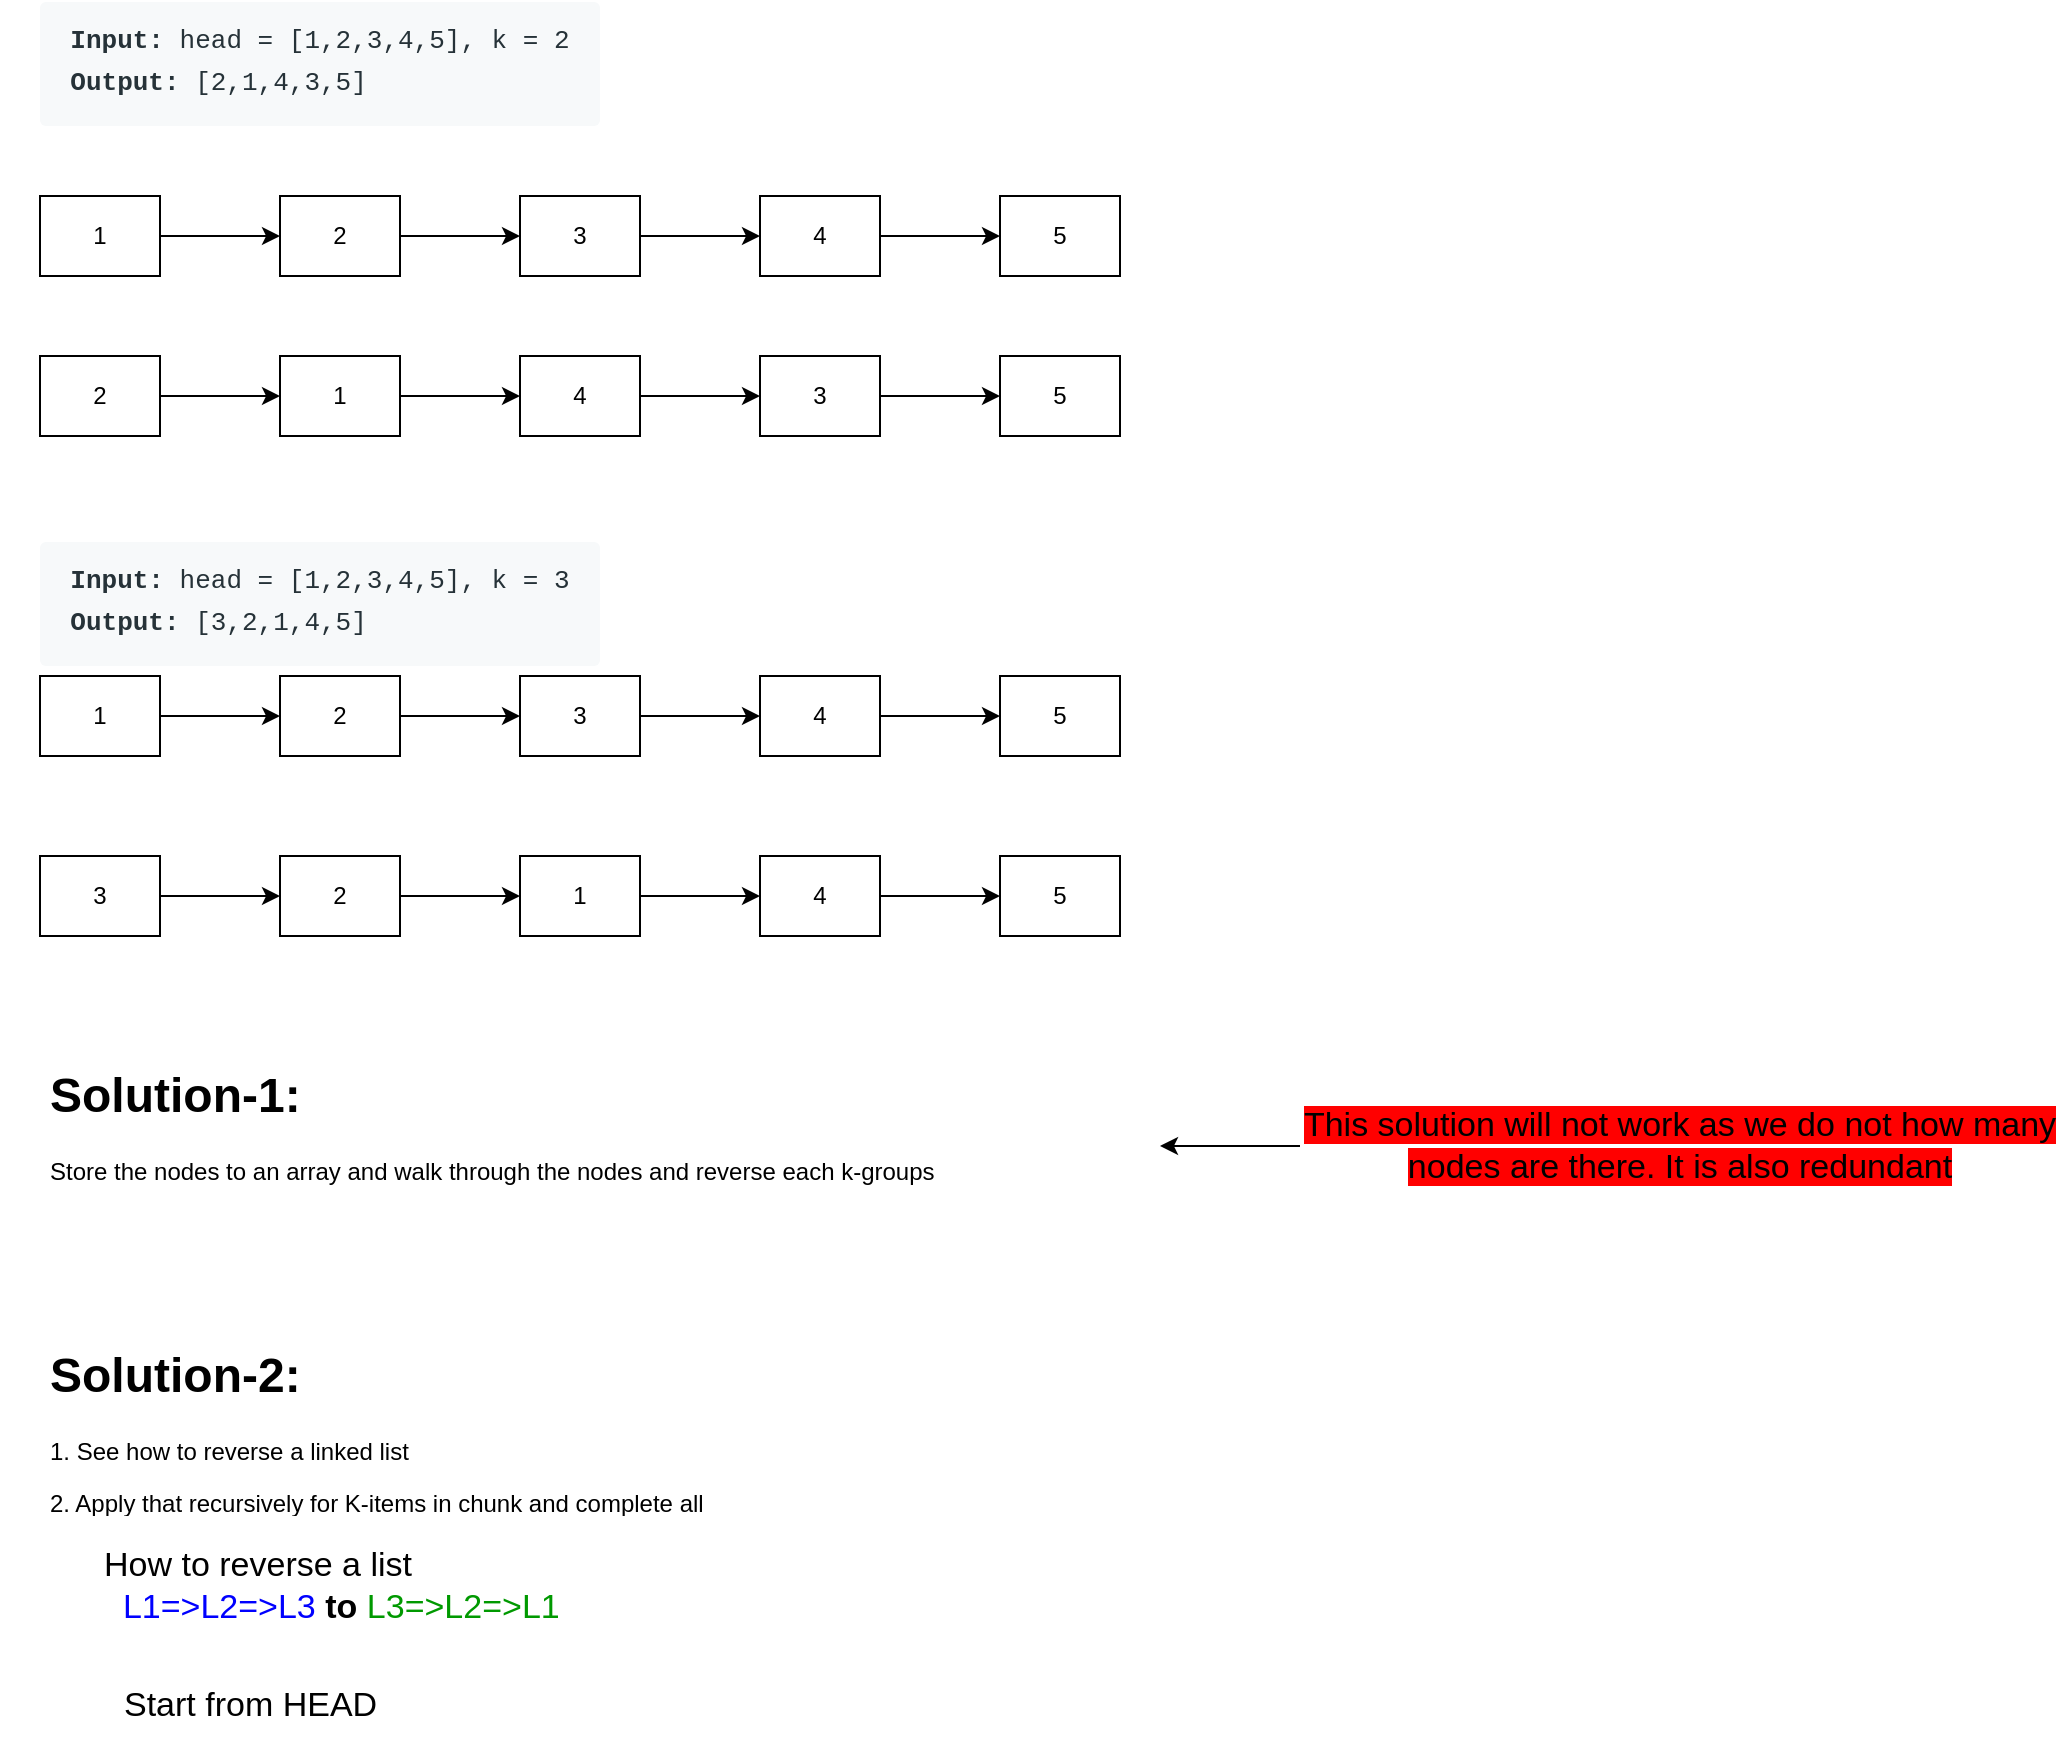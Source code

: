 <mxfile version="18.0.7" type="device"><diagram id="Zj_9vbVRV-33A3IyrwjT" name="Page-1"><mxGraphModel dx="1350" dy="841" grid="1" gridSize="10" guides="1" tooltips="1" connect="1" arrows="1" fold="1" page="1" pageScale="1" pageWidth="850" pageHeight="1100" math="0" shadow="0"><root><mxCell id="0"/><mxCell id="1" parent="0"/><mxCell id="w4srZRkxFPGDOHH7bruY-3" value="" style="group" vertex="1" connectable="0" parent="1"><mxGeometry x="120" y="530" width="1010" height="90" as="geometry"/></mxCell><mxCell id="ZzAp1bRxT6jJ3LvRtG2B-42" value="&lt;h1&gt;Solution-1:&lt;/h1&gt;&lt;p&gt;Store the nodes to an array and walk through the nodes and reverse each k-groups&lt;/p&gt;" style="text;html=1;strokeColor=none;fillColor=none;spacing=5;spacingTop=-20;whiteSpace=wrap;overflow=hidden;rounded=0;" parent="w4srZRkxFPGDOHH7bruY-3" vertex="1"><mxGeometry width="560" height="90" as="geometry"/></mxCell><mxCell id="w4srZRkxFPGDOHH7bruY-2" style="edgeStyle=orthogonalEdgeStyle;rounded=0;orthogonalLoop=1;jettySize=auto;html=1;fontSize=17;" edge="1" parent="w4srZRkxFPGDOHH7bruY-3" source="w4srZRkxFPGDOHH7bruY-1" target="ZzAp1bRxT6jJ3LvRtG2B-42"><mxGeometry relative="1" as="geometry"/></mxCell><mxCell id="w4srZRkxFPGDOHH7bruY-1" value="&lt;font style=&quot;font-size: 17px; background-color: rgb(255, 0, 0);&quot;&gt;This solution will not work as we do not how many nodes are there. It is also redundant&lt;/font&gt;" style="text;html=1;strokeColor=none;fillColor=none;align=center;verticalAlign=middle;whiteSpace=wrap;rounded=0;" vertex="1" parent="w4srZRkxFPGDOHH7bruY-3"><mxGeometry x="630" y="15" width="380" height="60" as="geometry"/></mxCell><mxCell id="w4srZRkxFPGDOHH7bruY-4" value="" style="group" vertex="1" connectable="0" parent="1"><mxGeometry x="100" y="280" width="560" height="190" as="geometry"/></mxCell><mxCell id="ZzAp1bRxT6jJ3LvRtG2B-24" value="1" style="rounded=0;whiteSpace=wrap;html=1;" parent="w4srZRkxFPGDOHH7bruY-4" vertex="1"><mxGeometry x="20" y="60" width="60" height="40" as="geometry"/></mxCell><mxCell id="ZzAp1bRxT6jJ3LvRtG2B-26" value="2" style="rounded=0;whiteSpace=wrap;html=1;" parent="w4srZRkxFPGDOHH7bruY-4" vertex="1"><mxGeometry x="140" y="60" width="60" height="40" as="geometry"/></mxCell><mxCell id="ZzAp1bRxT6jJ3LvRtG2B-23" style="edgeStyle=orthogonalEdgeStyle;rounded=0;orthogonalLoop=1;jettySize=auto;html=1;entryX=0;entryY=0.5;entryDx=0;entryDy=0;" parent="w4srZRkxFPGDOHH7bruY-4" source="ZzAp1bRxT6jJ3LvRtG2B-24" target="ZzAp1bRxT6jJ3LvRtG2B-26" edge="1"><mxGeometry relative="1" as="geometry"/></mxCell><mxCell id="ZzAp1bRxT6jJ3LvRtG2B-28" value="3" style="rounded=0;whiteSpace=wrap;html=1;" parent="w4srZRkxFPGDOHH7bruY-4" vertex="1"><mxGeometry x="260" y="60" width="60" height="40" as="geometry"/></mxCell><mxCell id="ZzAp1bRxT6jJ3LvRtG2B-25" style="edgeStyle=orthogonalEdgeStyle;rounded=0;orthogonalLoop=1;jettySize=auto;html=1;entryX=0;entryY=0.5;entryDx=0;entryDy=0;" parent="w4srZRkxFPGDOHH7bruY-4" source="ZzAp1bRxT6jJ3LvRtG2B-26" target="ZzAp1bRxT6jJ3LvRtG2B-28" edge="1"><mxGeometry relative="1" as="geometry"/></mxCell><mxCell id="ZzAp1bRxT6jJ3LvRtG2B-30" value="4" style="rounded=0;whiteSpace=wrap;html=1;" parent="w4srZRkxFPGDOHH7bruY-4" vertex="1"><mxGeometry x="380" y="60" width="60" height="40" as="geometry"/></mxCell><mxCell id="ZzAp1bRxT6jJ3LvRtG2B-27" style="edgeStyle=orthogonalEdgeStyle;rounded=0;orthogonalLoop=1;jettySize=auto;html=1;" parent="w4srZRkxFPGDOHH7bruY-4" source="ZzAp1bRxT6jJ3LvRtG2B-28" target="ZzAp1bRxT6jJ3LvRtG2B-30" edge="1"><mxGeometry relative="1" as="geometry"/></mxCell><mxCell id="ZzAp1bRxT6jJ3LvRtG2B-31" value="5" style="rounded=0;whiteSpace=wrap;html=1;" parent="w4srZRkxFPGDOHH7bruY-4" vertex="1"><mxGeometry x="500" y="60" width="60" height="40" as="geometry"/></mxCell><mxCell id="ZzAp1bRxT6jJ3LvRtG2B-29" style="edgeStyle=orthogonalEdgeStyle;rounded=0;orthogonalLoop=1;jettySize=auto;html=1;" parent="w4srZRkxFPGDOHH7bruY-4" source="ZzAp1bRxT6jJ3LvRtG2B-30" target="ZzAp1bRxT6jJ3LvRtG2B-31" edge="1"><mxGeometry relative="1" as="geometry"/></mxCell><mxCell id="ZzAp1bRxT6jJ3LvRtG2B-32" value="&lt;pre style=&quot;box-sizing: border-box; font-family: SFMono-Regular, Consolas, &amp;quot;Liberation Mono&amp;quot;, Menlo, Courier, monospace; font-size: 13px; margin-top: 0px; margin-bottom: 1em; overflow: auto; background: rgb(247, 249, 250); padding: 10px 15px; color: rgb(38, 50, 56); line-height: 1.6; border-radius: 3px; text-align: start;&quot;&gt;&lt;span style=&quot;box-sizing: border-box; font-weight: bolder;&quot;&gt;Input:&lt;/span&gt; head = [1,2,3,4,5], k = 3&lt;br/&gt;&lt;span style=&quot;box-sizing: border-box; font-weight: bolder;&quot;&gt;Output:&lt;/span&gt; [3,2,1,4,5]&lt;/pre&gt;" style="text;html=1;strokeColor=none;fillColor=none;align=center;verticalAlign=middle;whiteSpace=wrap;rounded=0;" parent="w4srZRkxFPGDOHH7bruY-4" vertex="1"><mxGeometry width="320" height="60" as="geometry"/></mxCell><mxCell id="ZzAp1bRxT6jJ3LvRtG2B-34" value="3" style="rounded=0;whiteSpace=wrap;html=1;" parent="w4srZRkxFPGDOHH7bruY-4" vertex="1"><mxGeometry x="20" y="150" width="60" height="40" as="geometry"/></mxCell><mxCell id="ZzAp1bRxT6jJ3LvRtG2B-36" value="2" style="rounded=0;whiteSpace=wrap;html=1;" parent="w4srZRkxFPGDOHH7bruY-4" vertex="1"><mxGeometry x="140" y="150" width="60" height="40" as="geometry"/></mxCell><mxCell id="ZzAp1bRxT6jJ3LvRtG2B-33" style="edgeStyle=orthogonalEdgeStyle;rounded=0;orthogonalLoop=1;jettySize=auto;html=1;entryX=0;entryY=0.5;entryDx=0;entryDy=0;" parent="w4srZRkxFPGDOHH7bruY-4" source="ZzAp1bRxT6jJ3LvRtG2B-34" target="ZzAp1bRxT6jJ3LvRtG2B-36" edge="1"><mxGeometry relative="1" as="geometry"/></mxCell><mxCell id="ZzAp1bRxT6jJ3LvRtG2B-38" value="1" style="rounded=0;whiteSpace=wrap;html=1;" parent="w4srZRkxFPGDOHH7bruY-4" vertex="1"><mxGeometry x="260" y="150" width="60" height="40" as="geometry"/></mxCell><mxCell id="ZzAp1bRxT6jJ3LvRtG2B-35" style="edgeStyle=orthogonalEdgeStyle;rounded=0;orthogonalLoop=1;jettySize=auto;html=1;entryX=0;entryY=0.5;entryDx=0;entryDy=0;" parent="w4srZRkxFPGDOHH7bruY-4" source="ZzAp1bRxT6jJ3LvRtG2B-36" target="ZzAp1bRxT6jJ3LvRtG2B-38" edge="1"><mxGeometry relative="1" as="geometry"/></mxCell><mxCell id="ZzAp1bRxT6jJ3LvRtG2B-40" value="4" style="rounded=0;whiteSpace=wrap;html=1;" parent="w4srZRkxFPGDOHH7bruY-4" vertex="1"><mxGeometry x="380" y="150" width="60" height="40" as="geometry"/></mxCell><mxCell id="ZzAp1bRxT6jJ3LvRtG2B-37" style="edgeStyle=orthogonalEdgeStyle;rounded=0;orthogonalLoop=1;jettySize=auto;html=1;" parent="w4srZRkxFPGDOHH7bruY-4" source="ZzAp1bRxT6jJ3LvRtG2B-38" target="ZzAp1bRxT6jJ3LvRtG2B-40" edge="1"><mxGeometry relative="1" as="geometry"/></mxCell><mxCell id="ZzAp1bRxT6jJ3LvRtG2B-41" value="5" style="rounded=0;whiteSpace=wrap;html=1;" parent="w4srZRkxFPGDOHH7bruY-4" vertex="1"><mxGeometry x="500" y="150" width="60" height="40" as="geometry"/></mxCell><mxCell id="ZzAp1bRxT6jJ3LvRtG2B-39" style="edgeStyle=orthogonalEdgeStyle;rounded=0;orthogonalLoop=1;jettySize=auto;html=1;" parent="w4srZRkxFPGDOHH7bruY-4" source="ZzAp1bRxT6jJ3LvRtG2B-40" target="ZzAp1bRxT6jJ3LvRtG2B-41" edge="1"><mxGeometry relative="1" as="geometry"/></mxCell><mxCell id="w4srZRkxFPGDOHH7bruY-5" value="" style="group" vertex="1" connectable="0" parent="1"><mxGeometry x="120" y="10" width="540" height="210" as="geometry"/></mxCell><mxCell id="ZzAp1bRxT6jJ3LvRtG2B-1" value="1" style="rounded=0;whiteSpace=wrap;html=1;" parent="w4srZRkxFPGDOHH7bruY-5" vertex="1"><mxGeometry y="90" width="60" height="40" as="geometry"/></mxCell><mxCell id="ZzAp1bRxT6jJ3LvRtG2B-2" value="2" style="rounded=0;whiteSpace=wrap;html=1;" parent="w4srZRkxFPGDOHH7bruY-5" vertex="1"><mxGeometry x="120" y="90" width="60" height="40" as="geometry"/></mxCell><mxCell id="ZzAp1bRxT6jJ3LvRtG2B-9" style="edgeStyle=orthogonalEdgeStyle;rounded=0;orthogonalLoop=1;jettySize=auto;html=1;entryX=0;entryY=0.5;entryDx=0;entryDy=0;" parent="w4srZRkxFPGDOHH7bruY-5" source="ZzAp1bRxT6jJ3LvRtG2B-1" target="ZzAp1bRxT6jJ3LvRtG2B-2" edge="1"><mxGeometry relative="1" as="geometry"/></mxCell><mxCell id="ZzAp1bRxT6jJ3LvRtG2B-5" value="3" style="rounded=0;whiteSpace=wrap;html=1;" parent="w4srZRkxFPGDOHH7bruY-5" vertex="1"><mxGeometry x="240" y="90" width="60" height="40" as="geometry"/></mxCell><mxCell id="ZzAp1bRxT6jJ3LvRtG2B-10" style="edgeStyle=orthogonalEdgeStyle;rounded=0;orthogonalLoop=1;jettySize=auto;html=1;entryX=0;entryY=0.5;entryDx=0;entryDy=0;" parent="w4srZRkxFPGDOHH7bruY-5" source="ZzAp1bRxT6jJ3LvRtG2B-2" target="ZzAp1bRxT6jJ3LvRtG2B-5" edge="1"><mxGeometry relative="1" as="geometry"/></mxCell><mxCell id="ZzAp1bRxT6jJ3LvRtG2B-6" value="4" style="rounded=0;whiteSpace=wrap;html=1;" parent="w4srZRkxFPGDOHH7bruY-5" vertex="1"><mxGeometry x="360" y="90" width="60" height="40" as="geometry"/></mxCell><mxCell id="ZzAp1bRxT6jJ3LvRtG2B-11" style="edgeStyle=orthogonalEdgeStyle;rounded=0;orthogonalLoop=1;jettySize=auto;html=1;" parent="w4srZRkxFPGDOHH7bruY-5" source="ZzAp1bRxT6jJ3LvRtG2B-5" target="ZzAp1bRxT6jJ3LvRtG2B-6" edge="1"><mxGeometry relative="1" as="geometry"/></mxCell><mxCell id="ZzAp1bRxT6jJ3LvRtG2B-7" value="5" style="rounded=0;whiteSpace=wrap;html=1;" parent="w4srZRkxFPGDOHH7bruY-5" vertex="1"><mxGeometry x="480" y="90" width="60" height="40" as="geometry"/></mxCell><mxCell id="ZzAp1bRxT6jJ3LvRtG2B-12" style="edgeStyle=orthogonalEdgeStyle;rounded=0;orthogonalLoop=1;jettySize=auto;html=1;" parent="w4srZRkxFPGDOHH7bruY-5" source="ZzAp1bRxT6jJ3LvRtG2B-6" target="ZzAp1bRxT6jJ3LvRtG2B-7" edge="1"><mxGeometry relative="1" as="geometry"/></mxCell><mxCell id="ZzAp1bRxT6jJ3LvRtG2B-13" value="&lt;pre style=&quot;box-sizing: border-box; font-family: SFMono-Regular, Consolas, &amp;quot;Liberation Mono&amp;quot;, Menlo, Courier, monospace; font-size: 13px; margin-top: 0px; margin-bottom: 1em; overflow: auto; background: rgb(247, 249, 250); padding: 10px 15px; color: rgb(38, 50, 56); line-height: 1.6; border-radius: 3px; text-align: start;&quot;&gt;&lt;span style=&quot;box-sizing: border-box; font-weight: bolder;&quot;&gt;Input:&lt;/span&gt; head = [1,2,3,4,5], k = 2&lt;br/&gt;&lt;span style=&quot;box-sizing: border-box; font-weight: bolder;&quot;&gt;Output:&lt;/span&gt; [2,1,4,3,5]&lt;/pre&gt;" style="text;html=1;strokeColor=none;fillColor=none;align=center;verticalAlign=middle;whiteSpace=wrap;rounded=0;" parent="w4srZRkxFPGDOHH7bruY-5" vertex="1"><mxGeometry x="20" width="240" height="60" as="geometry"/></mxCell><mxCell id="ZzAp1bRxT6jJ3LvRtG2B-15" value="2" style="rounded=0;whiteSpace=wrap;html=1;" parent="w4srZRkxFPGDOHH7bruY-5" vertex="1"><mxGeometry y="170" width="60" height="40" as="geometry"/></mxCell><mxCell id="ZzAp1bRxT6jJ3LvRtG2B-17" value="1" style="rounded=0;whiteSpace=wrap;html=1;" parent="w4srZRkxFPGDOHH7bruY-5" vertex="1"><mxGeometry x="120" y="170" width="60" height="40" as="geometry"/></mxCell><mxCell id="ZzAp1bRxT6jJ3LvRtG2B-14" style="edgeStyle=orthogonalEdgeStyle;rounded=0;orthogonalLoop=1;jettySize=auto;html=1;entryX=0;entryY=0.5;entryDx=0;entryDy=0;" parent="w4srZRkxFPGDOHH7bruY-5" source="ZzAp1bRxT6jJ3LvRtG2B-15" target="ZzAp1bRxT6jJ3LvRtG2B-17" edge="1"><mxGeometry relative="1" as="geometry"/></mxCell><mxCell id="ZzAp1bRxT6jJ3LvRtG2B-19" value="4" style="rounded=0;whiteSpace=wrap;html=1;" parent="w4srZRkxFPGDOHH7bruY-5" vertex="1"><mxGeometry x="240" y="170" width="60" height="40" as="geometry"/></mxCell><mxCell id="ZzAp1bRxT6jJ3LvRtG2B-16" style="edgeStyle=orthogonalEdgeStyle;rounded=0;orthogonalLoop=1;jettySize=auto;html=1;entryX=0;entryY=0.5;entryDx=0;entryDy=0;" parent="w4srZRkxFPGDOHH7bruY-5" source="ZzAp1bRxT6jJ3LvRtG2B-17" target="ZzAp1bRxT6jJ3LvRtG2B-19" edge="1"><mxGeometry relative="1" as="geometry"/></mxCell><mxCell id="ZzAp1bRxT6jJ3LvRtG2B-21" value="3" style="rounded=0;whiteSpace=wrap;html=1;" parent="w4srZRkxFPGDOHH7bruY-5" vertex="1"><mxGeometry x="360" y="170" width="60" height="40" as="geometry"/></mxCell><mxCell id="ZzAp1bRxT6jJ3LvRtG2B-18" style="edgeStyle=orthogonalEdgeStyle;rounded=0;orthogonalLoop=1;jettySize=auto;html=1;" parent="w4srZRkxFPGDOHH7bruY-5" source="ZzAp1bRxT6jJ3LvRtG2B-19" target="ZzAp1bRxT6jJ3LvRtG2B-21" edge="1"><mxGeometry relative="1" as="geometry"/></mxCell><mxCell id="ZzAp1bRxT6jJ3LvRtG2B-22" value="5" style="rounded=0;whiteSpace=wrap;html=1;" parent="w4srZRkxFPGDOHH7bruY-5" vertex="1"><mxGeometry x="480" y="170" width="60" height="40" as="geometry"/></mxCell><mxCell id="ZzAp1bRxT6jJ3LvRtG2B-20" style="edgeStyle=orthogonalEdgeStyle;rounded=0;orthogonalLoop=1;jettySize=auto;html=1;" parent="w4srZRkxFPGDOHH7bruY-5" source="ZzAp1bRxT6jJ3LvRtG2B-21" target="ZzAp1bRxT6jJ3LvRtG2B-22" edge="1"><mxGeometry relative="1" as="geometry"/></mxCell><mxCell id="w4srZRkxFPGDOHH7bruY-8" value="&lt;h1&gt;Solution-2:&lt;/h1&gt;&lt;p&gt;1. See how to reverse a linked list&lt;/p&gt;&lt;p&gt;2. Apply that recursively for K-items in chunk and complete all&lt;/p&gt;" style="text;html=1;strokeColor=none;fillColor=none;spacing=5;spacingTop=-20;whiteSpace=wrap;overflow=hidden;rounded=0;" vertex="1" parent="1"><mxGeometry x="120" y="670" width="560" height="90" as="geometry"/></mxCell><mxCell id="w4srZRkxFPGDOHH7bruY-12" value="How to reverse a list&lt;br&gt;&amp;nbsp; &lt;font color=&quot;#0000ff&quot;&gt;L1=&amp;gt;L2=&amp;gt;L3&lt;/font&gt; &lt;b&gt;to&lt;/b&gt; &lt;font color=&quot;#009900&quot;&gt;L3=&amp;gt;L2=&amp;gt;L1&lt;/font&gt;" style="text;html=1;strokeColor=none;fillColor=none;align=left;verticalAlign=middle;whiteSpace=wrap;rounded=0;labelBackgroundColor=#FFFFFF;fontSize=17;" vertex="1" parent="1"><mxGeometry x="150" y="770" width="320" height="50" as="geometry"/></mxCell><mxCell id="w4srZRkxFPGDOHH7bruY-13" value="&lt;font color=&quot;#000000&quot;&gt;Start from HEAD&lt;/font&gt;" style="text;html=1;strokeColor=none;fillColor=none;align=left;verticalAlign=middle;whiteSpace=wrap;rounded=0;labelBackgroundColor=#FFFFFF;fontSize=17;fontColor=#009900;" vertex="1" parent="1"><mxGeometry x="160" y="840" width="230" height="30" as="geometry"/></mxCell></root></mxGraphModel></diagram></mxfile>